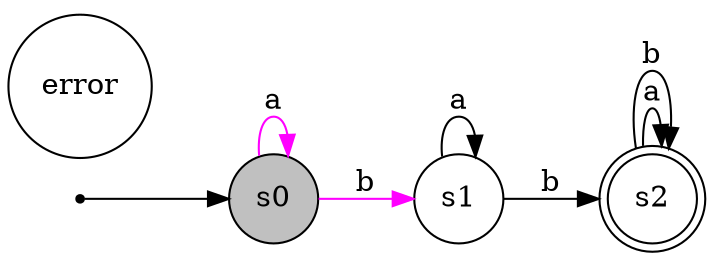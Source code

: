 digraph maquina_de_estados { 
	rankdir=LR;
	size="10"
	node [shape = doublecircle];
	s2
	node [shape = point];
	p
	node [shape = circle];
	error [style=filled, fillcolor=white];
	p -> s0
	node [shape = circle];
	s0[style=filled, fillcolor=gray]
	s0 -> s0[label = "a"][color=magenta];
	s0 -> s1[label = "b"][color=magenta];
	s1 -> s1[label = "a"][color=black];
	s1 -> s2[label = "b"][color=black];
	s2 -> s2[label = "a"][color=black];
	s2 -> s2[label = "b"][color=black];
	}